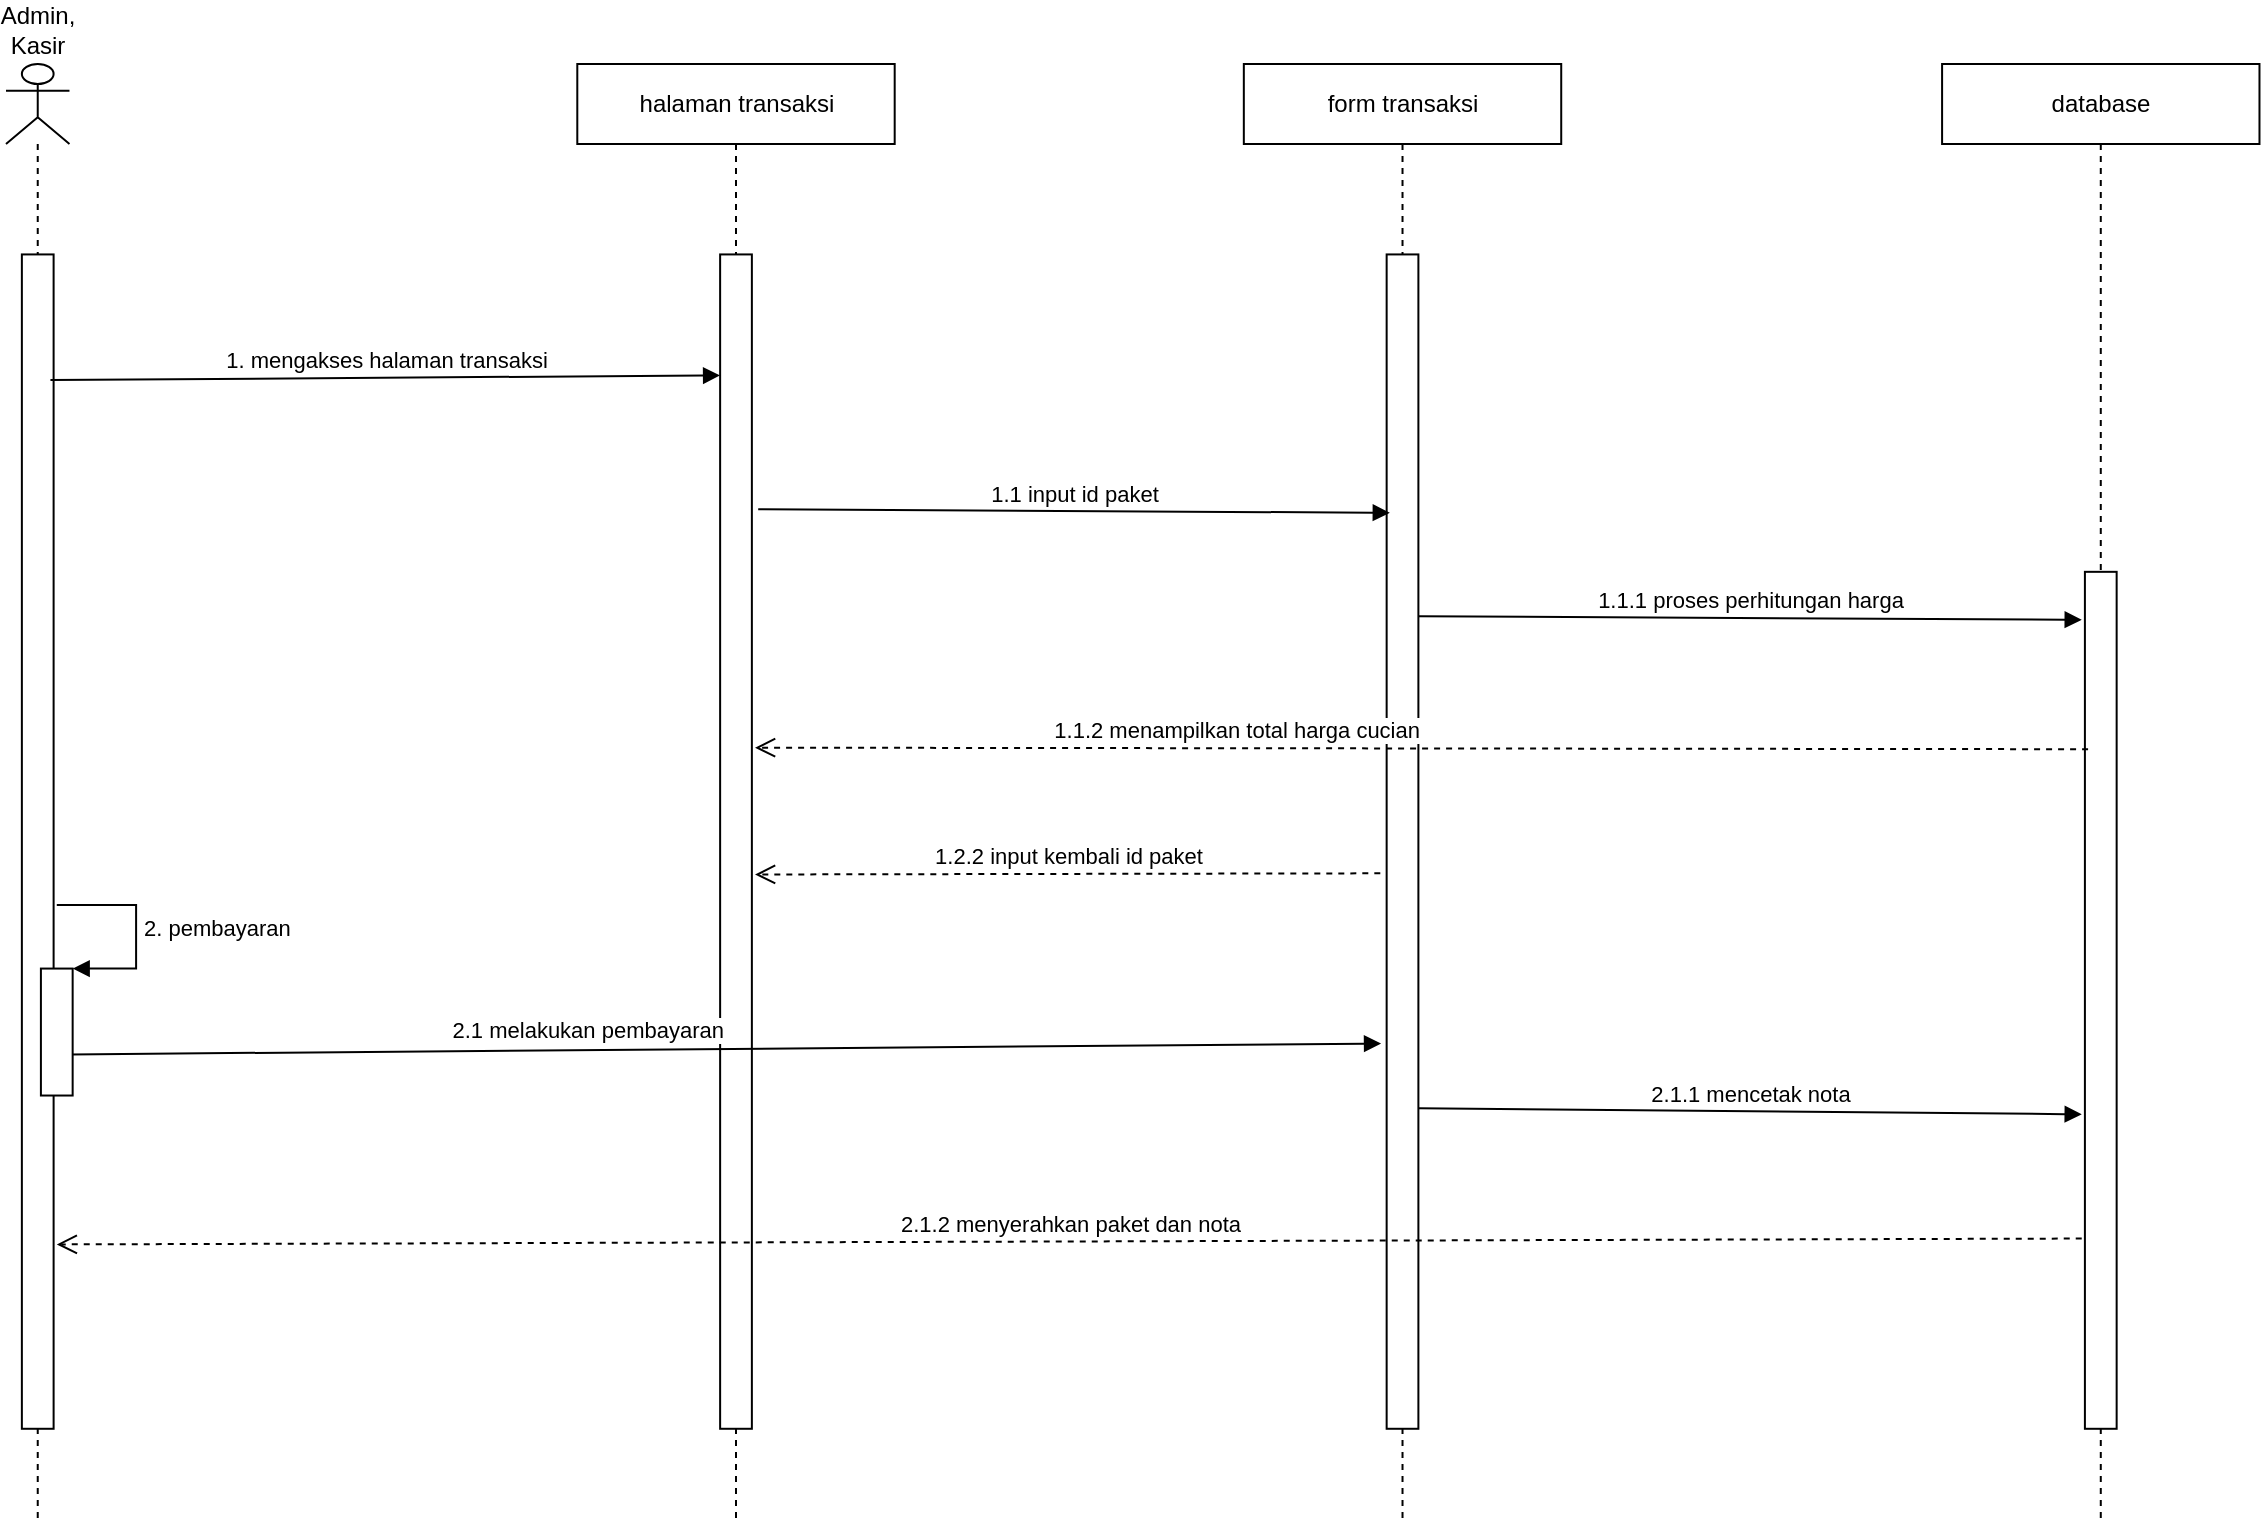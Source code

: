 <mxfile version="13.9.9" type="device"><diagram name="entri_transaksi" id="B-kd2bs8omUtYpublNbl"><mxGraphModel dx="854" dy="506" grid="1" gridSize="10" guides="1" tooltips="1" connect="1" arrows="1" fold="1" page="1" pageScale="1" pageWidth="1169" pageHeight="827" background="#ffffff" math="0" shadow="0"><root><mxCell id="d1CrrXo6mlpYvtE6G5Kq-0"/><mxCell id="d1CrrXo6mlpYvtE6G5Kq-1" parent="d1CrrXo6mlpYvtE6G5Kq-0"/><mxCell id="FaWs_1Cy5b-AjwaLsYu5-2" value="" style="group" parent="d1CrrXo6mlpYvtE6G5Kq-1" vertex="1" connectable="0"><mxGeometry x="21" y="48" width="1126.74" height="730" as="geometry"/></mxCell><mxCell id="d1CrrXo6mlpYvtE6G5Kq-2" value="Admin, Kasir" style="shape=umlLifeline;participant=umlActor;perimeter=lifelinePerimeter;whiteSpace=wrap;html=1;container=1;collapsible=0;recursiveResize=0;verticalAlign=bottom;spacingTop=36;outlineConnect=0;labelPosition=center;verticalLabelPosition=top;align=center;" parent="FaWs_1Cy5b-AjwaLsYu5-2" vertex="1"><mxGeometry width="31.739" height="730" as="geometry"/></mxCell><mxCell id="d1CrrXo6mlpYvtE6G5Kq-3" value="" style="html=1;points=[];perimeter=orthogonalPerimeter;rounded=0;shadow=0;comic=0;labelBackgroundColor=none;strokeWidth=1;fontFamily=Verdana;fontSize=12;align=center;" parent="d1CrrXo6mlpYvtE6G5Kq-2" vertex="1"><mxGeometry x="7.935" y="95.217" width="15.87" height="587.174" as="geometry"/></mxCell><mxCell id="d1CrrXo6mlpYvtE6G5Kq-4" value="halaman transaksi" style="shape=umlLifeline;perimeter=lifelinePerimeter;whiteSpace=wrap;html=1;container=1;collapsible=0;recursiveResize=0;outlineConnect=0;" parent="FaWs_1Cy5b-AjwaLsYu5-2" vertex="1"><mxGeometry x="285.652" width="158.696" height="730" as="geometry"/></mxCell><mxCell id="d1CrrXo6mlpYvtE6G5Kq-5" value="" style="html=1;points=[];perimeter=orthogonalPerimeter;rounded=0;shadow=0;comic=0;labelBackgroundColor=none;strokeWidth=1;fontFamily=Verdana;fontSize=12;align=center;" parent="d1CrrXo6mlpYvtE6G5Kq-4" vertex="1"><mxGeometry x="71.413" y="95.217" width="15.87" height="587.174" as="geometry"/></mxCell><mxCell id="d1CrrXo6mlpYvtE6G5Kq-6" value="form transaksi" style="shape=umlLifeline;perimeter=lifelinePerimeter;whiteSpace=wrap;html=1;container=1;collapsible=0;recursiveResize=0;outlineConnect=0;" parent="FaWs_1Cy5b-AjwaLsYu5-2" vertex="1"><mxGeometry x="618.914" width="158.696" height="730" as="geometry"/></mxCell><mxCell id="d1CrrXo6mlpYvtE6G5Kq-7" value="" style="html=1;points=[];perimeter=orthogonalPerimeter;rounded=0;shadow=0;comic=0;labelBackgroundColor=none;strokeWidth=1;fontFamily=Verdana;fontSize=12;align=center;" parent="d1CrrXo6mlpYvtE6G5Kq-6" vertex="1"><mxGeometry x="71.413" y="95.217" width="15.87" height="587.174" as="geometry"/></mxCell><mxCell id="d1CrrXo6mlpYvtE6G5Kq-8" value="database" style="shape=umlLifeline;perimeter=lifelinePerimeter;whiteSpace=wrap;html=1;container=1;collapsible=0;recursiveResize=0;outlineConnect=0;" parent="FaWs_1Cy5b-AjwaLsYu5-2" vertex="1"><mxGeometry x="968.044" width="158.696" height="730" as="geometry"/></mxCell><mxCell id="d1CrrXo6mlpYvtE6G5Kq-9" value="" style="html=1;points=[];perimeter=orthogonalPerimeter;rounded=0;shadow=0;comic=0;labelBackgroundColor=none;strokeWidth=1;fontFamily=Verdana;fontSize=12;align=center;" parent="d1CrrXo6mlpYvtE6G5Kq-8" vertex="1"><mxGeometry x="71.413" y="253.913" width="15.87" height="428.478" as="geometry"/></mxCell><mxCell id="d1CrrXo6mlpYvtE6G5Kq-10" value="1. mengakses halaman transaksi" style="html=1;verticalAlign=bottom;endArrow=block;exitX=0.9;exitY=0.107;exitDx=0;exitDy=0;exitPerimeter=0;entryX=0;entryY=0.103;entryDx=0;entryDy=0;entryPerimeter=0;" parent="FaWs_1Cy5b-AjwaLsYu5-2" source="d1CrrXo6mlpYvtE6G5Kq-3" target="d1CrrXo6mlpYvtE6G5Kq-5" edge="1"><mxGeometry width="80" relative="1" as="geometry"><mxPoint x="19.043" y="141.239" as="sourcePoint"/><mxPoint x="364.207" y="140.446" as="targetPoint"/></mxGeometry></mxCell><mxCell id="d1CrrXo6mlpYvtE6G5Kq-11" value="1.1 input id paket" style="html=1;verticalAlign=bottom;endArrow=block;exitX=1.2;exitY=0.217;exitDx=0;exitDy=0;exitPerimeter=0;entryX=0.1;entryY=0.22;entryDx=0;entryDy=0;entryPerimeter=0;" parent="FaWs_1Cy5b-AjwaLsYu5-2" source="d1CrrXo6mlpYvtE6G5Kq-5" target="d1CrrXo6mlpYvtE6G5Kq-7" edge="1"><mxGeometry width="80" relative="1" as="geometry"><mxPoint x="365.0" y="201.543" as="sourcePoint"/><mxPoint x="699.721" y="201.543" as="targetPoint"/></mxGeometry></mxCell><mxCell id="d1CrrXo6mlpYvtE6G5Kq-12" value="1.1.1 proses perhitungan harga" style="html=1;verticalAlign=bottom;endArrow=block;exitX=1;exitY=0.308;exitDx=0;exitDy=0;exitPerimeter=0;entryX=-0.1;entryY=0.056;entryDx=0;entryDy=0;entryPerimeter=0;" parent="FaWs_1Cy5b-AjwaLsYu5-2" source="d1CrrXo6mlpYvtE6G5Kq-7" target="d1CrrXo6mlpYvtE6G5Kq-9" edge="1"><mxGeometry width="80" relative="1" as="geometry"><mxPoint x="698.261" y="271.37" as="sourcePoint"/><mxPoint x="1046.599" y="271.37" as="targetPoint"/></mxGeometry></mxCell><mxCell id="d1CrrXo6mlpYvtE6G5Kq-13" value="1.1.2 menampilkan total harga cucian" style="html=1;verticalAlign=bottom;endArrow=open;dashed=1;endSize=8;exitX=0.1;exitY=0.207;exitDx=0;exitDy=0;exitPerimeter=0;entryX=1.1;entryY=0.42;entryDx=0;entryDy=0;entryPerimeter=0;align=right;" parent="FaWs_1Cy5b-AjwaLsYu5-2" source="d1CrrXo6mlpYvtE6G5Kq-9" target="d1CrrXo6mlpYvtE6G5Kq-5" edge="1"><mxGeometry relative="1" as="geometry"><mxPoint x="1039.457" y="357.065" as="sourcePoint"/><mxPoint x="23.804" y="361.826" as="targetPoint"/></mxGeometry></mxCell><mxCell id="d1CrrXo6mlpYvtE6G5Kq-14" value="1.2.2 input kembali id paket" style="html=1;verticalAlign=bottom;endArrow=open;dashed=1;endSize=8;entryX=1.1;entryY=0.528;entryDx=0;entryDy=0;entryPerimeter=0;align=center;exitX=-0.2;exitY=0.527;exitDx=0;exitDy=0;exitPerimeter=0;" parent="FaWs_1Cy5b-AjwaLsYu5-2" source="d1CrrXo6mlpYvtE6G5Kq-7" target="d1CrrXo6mlpYvtE6G5Kq-5" edge="1"><mxGeometry relative="1" as="geometry"><mxPoint x="697.468" y="461.804" as="sourcePoint"/><mxPoint x="371.348" y="461.804" as="targetPoint"/></mxGeometry></mxCell><mxCell id="WiNfox5QtIufVg30JpkY-0" value="2.1 melakukan pembayaran" style="html=1;verticalAlign=bottom;endArrow=block;exitX=0.929;exitY=0.676;exitDx=0;exitDy=0;exitPerimeter=0;entryX=-0.176;entryY=0.672;entryDx=0;entryDy=0;entryPerimeter=0;align=right;" parent="FaWs_1Cy5b-AjwaLsYu5-2" source="FaWs_1Cy5b-AjwaLsYu5-0" target="d1CrrXo6mlpYvtE6G5Kq-7" edge="1"><mxGeometry width="80" relative="1" as="geometry"><mxPoint x="38.087" y="160.33" as="sourcePoint"/><mxPoint x="380.076" y="156.315" as="targetPoint"/></mxGeometry></mxCell><mxCell id="WiNfox5QtIufVg30JpkY-1" value="2.1.1 mencetak nota" style="html=1;verticalAlign=bottom;endArrow=block;exitX=1;exitY=0.727;exitDx=0;exitDy=0;exitPerimeter=0;entryX=-0.1;entryY=0.633;entryDx=0;entryDy=0;entryPerimeter=0;" parent="FaWs_1Cy5b-AjwaLsYu5-2" source="d1CrrXo6mlpYvtE6G5Kq-7" target="d1CrrXo6mlpYvtE6G5Kq-9" edge="1"><mxGeometry width="80" relative="1" as="geometry"><mxPoint x="42.848" y="503.192" as="sourcePoint"/><mxPoint x="371.348" y="501.351" as="targetPoint"/></mxGeometry></mxCell><mxCell id="riJ-3H1sU-0hjwuxrRn5-3" value="2.1.2 menyerahkan paket dan nota" style="html=1;verticalAlign=bottom;endArrow=open;dashed=1;endSize=8;exitX=-0.1;exitY=0.778;exitDx=0;exitDy=0;exitPerimeter=0;align=center;entryX=1.1;entryY=0.843;entryDx=0;entryDy=0;entryPerimeter=0;" parent="FaWs_1Cy5b-AjwaLsYu5-2" source="d1CrrXo6mlpYvtE6G5Kq-9" target="d1CrrXo6mlpYvtE6G5Kq-3" edge="1"><mxGeometry relative="1" as="geometry"><mxPoint x="1055.327" y="618.913" as="sourcePoint"/><mxPoint x="95.217" y="666.522" as="targetPoint"/></mxGeometry></mxCell><mxCell id="FaWs_1Cy5b-AjwaLsYu5-0" value="" style="html=1;points=[];perimeter=orthogonalPerimeter;" parent="FaWs_1Cy5b-AjwaLsYu5-2" vertex="1"><mxGeometry x="17.457" y="452.283" width="15.87" height="63.478" as="geometry"/></mxCell><mxCell id="FaWs_1Cy5b-AjwaLsYu5-1" value="2. pembayaran" style="edgeStyle=orthogonalEdgeStyle;html=1;align=left;spacingLeft=2;endArrow=block;rounded=0;entryX=1;entryY=0;" parent="FaWs_1Cy5b-AjwaLsYu5-2" target="FaWs_1Cy5b-AjwaLsYu5-0" edge="1"><mxGeometry relative="1" as="geometry"><mxPoint x="25.391" y="420.543" as="sourcePoint"/><Array as="points"><mxPoint x="65.065" y="420.543"/></Array></mxGeometry></mxCell></root></mxGraphModel></diagram></mxfile>